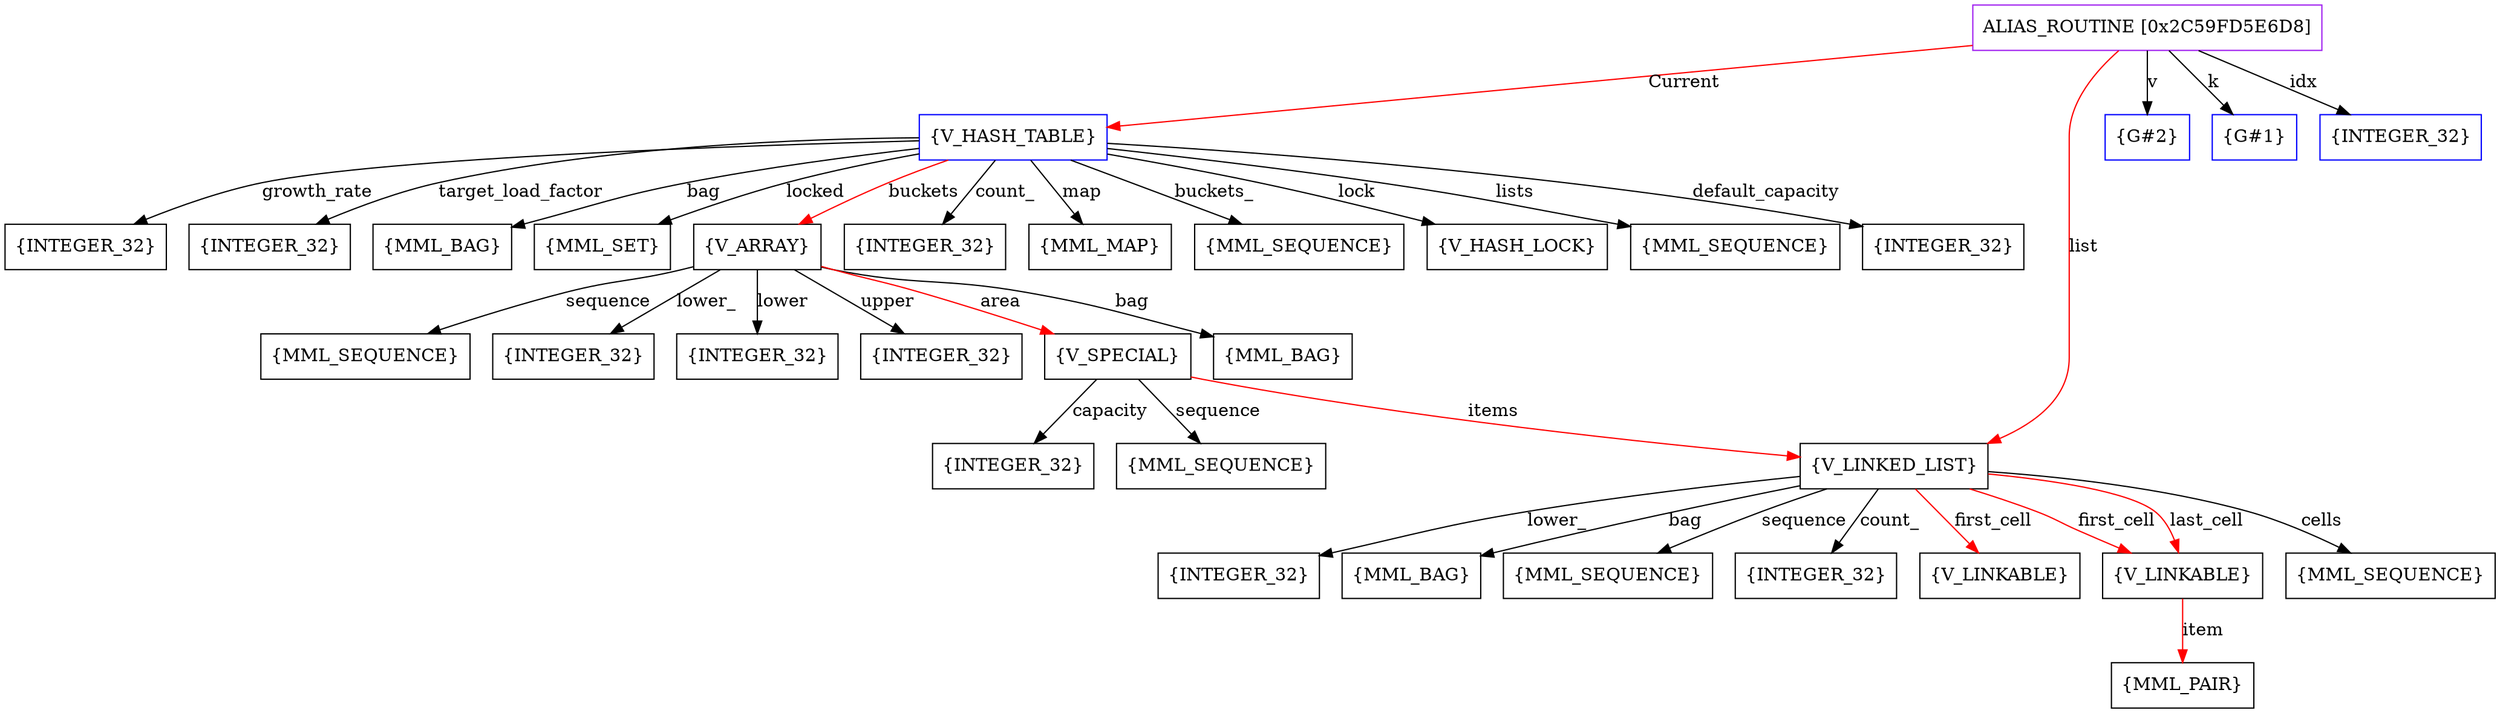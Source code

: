 digraph g {
	node [shape=box]
	b1[color=purple label=<ALIAS_ROUTINE [0x2C59FD5E6D8]>]
	b2[color=blue label=<{V_HASH_TABLE}>]
	b3[label=<{INTEGER_32}>]
	b4[label=<{INTEGER_32}>]
	b5[label=<{INTEGER_32}>]
	b6[label=<{MML_BAG}>]
	b7[label=<{MML_SET}>]
	b8[label=<{V_ARRAY}>]
	b9[label=<{MML_BAG}>]
	b10[label=<{MML_SEQUENCE}>]
	b11[label=<{INTEGER_32}>]
	b12[label=<{INTEGER_32}>]
	b13[label=<{INTEGER_32}>]
	b14[label=<{V_SPECIAL}>]
	b15[label=<{V_LINKED_LIST}>]
	b16[label=<{INTEGER_32}>]
	b17[label=<{MML_BAG}>]
	b18[label=<{MML_SEQUENCE}>]
	b19[label=<{INTEGER_32}>]
	b20[label=<{V_LINKABLE}>]
	b21[label=<{V_LINKABLE}>]
	b22[label=<{MML_PAIR}>]
	b23[label=<{MML_SEQUENCE}>]
	b24[label=<{INTEGER_32}>]
	b25[label=<{MML_SEQUENCE}>]
	b26[label=<{INTEGER_32}>]
	b27[label=<{MML_MAP}>]
	b28[label=<{MML_SEQUENCE}>]
	b29[label=<{V_HASH_LOCK}>]
	b30[label=<{MML_SEQUENCE}>]
	b31[color=blue label=<{G#2}>]
	b32[color=blue label=<{G#1}>]
	b33[color=blue label=<{INTEGER_32}>]
	b1->b2[color=red label=<Current>]
	b2->b3[label=<default_capacity>]
	b2->b4[label=<growth_rate>]
	b2->b5[label=<target_load_factor>]
	b2->b6[label=<bag>]
	b2->b7[label=<locked>]
	b2->b8[color=red label=<buckets>]
	b8->b9[label=<bag>]
	b8->b10[label=<sequence>]
	b8->b11[label=<lower_>]
	b8->b12[label=<lower>]
	b8->b13[label=<upper>]
	b8->b14[color=red label=<area>]
	b14->b15[color=red label=<items>]
	b15->b16[label=<lower_>]
	b15->b17[label=<bag>]
	b15->b18[label=<sequence>]
	b15->b19[label=<count_>]
	b15->b20[color=red label=<first_cell>]
	b15->b21[color=red label=<first_cell>]
	b21->b22[color=red label=<item>]
	b15->b21[color=red label=<last_cell>]
	b15->b23[label=<cells>]
	b14->b24[label=<capacity>]
	b14->b25[label=<sequence>]
	b2->b26[label=<count_>]
	b2->b27[label=<map>]
	b2->b28[label=<buckets_>]
	b2->b29[label=<lock>]
	b2->b30[label=<lists>]
	b1->b31[label=<v>]
	b1->b32[label=<k>]
	b1->b33[label=<idx>]
	b1->b15[color=red label=<list>]
}
